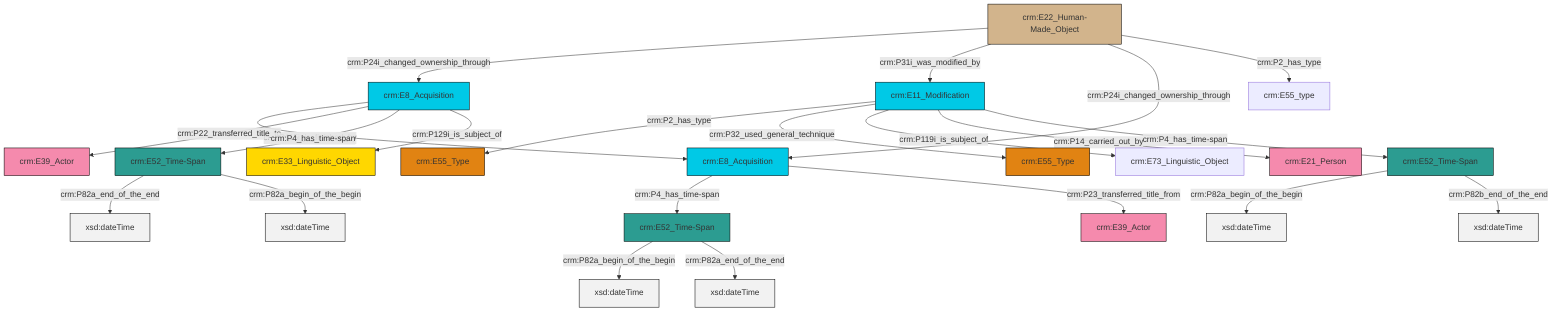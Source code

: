 graph TD
classDef Literal fill:#f2f2f2,stroke:#000000;
classDef CRM_Entity fill:#FFFFFF,stroke:#000000;
classDef Temporal_Entity fill:#00C9E6, stroke:#000000;
classDef Type fill:#E18312, stroke:#000000;
classDef Time-Span fill:#2C9C91, stroke:#000000;
classDef Appellation fill:#FFEB7F, stroke:#000000;
classDef Place fill:#008836, stroke:#000000;
classDef Persistent_Item fill:#B266B2, stroke:#000000;
classDef Conceptual_Object fill:#FFD700, stroke:#000000;
classDef Physical_Thing fill:#D2B48C, stroke:#000000;
classDef Actor fill:#f58aad, stroke:#000000;
classDef PC_Classes fill:#4ce600, stroke:#000000;
classDef Multi fill:#cccccc,stroke:#000000;

0["crm:E11_Modification"]:::Temporal_Entity -->|crm:P2_has_type| 1["crm:E55_Type"]:::Type
2["crm:E8_Acquisition"]:::Temporal_Entity -->|crm:P115i_is_finished_by| 3["crm:E8_Acquisition"]:::Temporal_Entity
2["crm:E8_Acquisition"]:::Temporal_Entity -->|crm:P22_transferred_title_to| 4["crm:E39_Actor"]:::Actor
7["crm:E52_Time-Span"]:::Time-Span -->|crm:P82a_begin_of_the_begin| 8[xsd:dateTime]:::Literal
3["crm:E8_Acquisition"]:::Temporal_Entity -->|crm:P4_has_time-span| 9["crm:E52_Time-Span"]:::Time-Span
10["crm:E22_Human-Made_Object"]:::Physical_Thing -->|crm:P24i_changed_ownership_through| 2["crm:E8_Acquisition"]:::Temporal_Entity
10["crm:E22_Human-Made_Object"]:::Physical_Thing -->|crm:P31i_was_modified_by| 0["crm:E11_Modification"]:::Temporal_Entity
3["crm:E8_Acquisition"]:::Temporal_Entity -->|crm:P23_transferred_title_from| 16["crm:E39_Actor"]:::Actor
9["crm:E52_Time-Span"]:::Time-Span -->|crm:P82a_begin_of_the_begin| 19[xsd:dateTime]:::Literal
2["crm:E8_Acquisition"]:::Temporal_Entity -->|crm:P4_has_time-span| 20["crm:E52_Time-Span"]:::Time-Span
2["crm:E8_Acquisition"]:::Temporal_Entity -->|crm:P129i_is_subject_of| 11["crm:E33_Linguistic_Object"]:::Conceptual_Object
0["crm:E11_Modification"]:::Temporal_Entity -->|crm:P32_used_general_technique| 22["crm:E55_Type"]:::Type
0["crm:E11_Modification"]:::Temporal_Entity -->|crm:P119i_is_subject_of| 13["crm:E73_Linguistic_Object"]:::Default
7["crm:E52_Time-Span"]:::Time-Span -->|crm:P82b_end_of_the_end| 25[xsd:dateTime]:::Literal
9["crm:E52_Time-Span"]:::Time-Span -->|crm:P82a_end_of_the_end| 27[xsd:dateTime]:::Literal
10["crm:E22_Human-Made_Object"]:::Physical_Thing -->|crm:P24i_changed_ownership_through| 3["crm:E8_Acquisition"]:::Temporal_Entity
0["crm:E11_Modification"]:::Temporal_Entity -->|crm:P14_carried_out_by| 5["crm:E21_Person"]:::Actor
20["crm:E52_Time-Span"]:::Time-Span -->|crm:P82a_end_of_the_end| 31[xsd:dateTime]:::Literal
20["crm:E52_Time-Span"]:::Time-Span -->|crm:P82a_begin_of_the_begin| 32[xsd:dateTime]:::Literal
10["crm:E22_Human-Made_Object"]:::Physical_Thing -->|crm:P2_has_type| 17["crm:E55_type"]:::Default
0["crm:E11_Modification"]:::Temporal_Entity -->|crm:P4_has_time-span| 7["crm:E52_Time-Span"]:::Time-Span